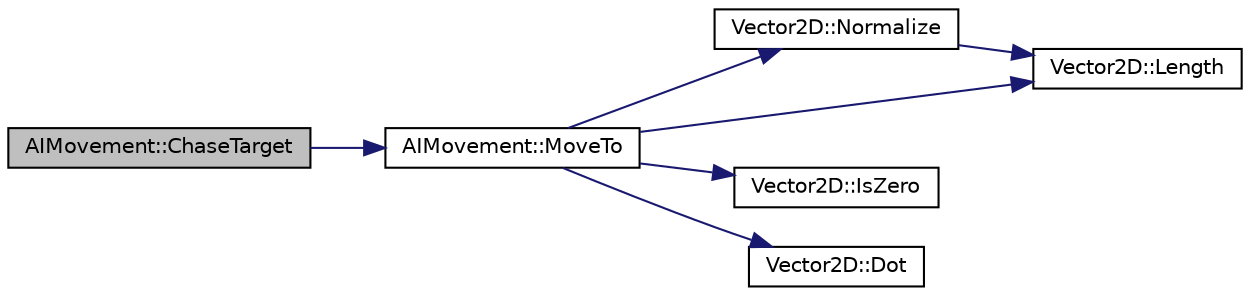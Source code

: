digraph "AIMovement::ChaseTarget"
{
  edge [fontname="Helvetica",fontsize="10",labelfontname="Helvetica",labelfontsize="10"];
  node [fontname="Helvetica",fontsize="10",shape=record];
  rankdir="LR";
  Node1 [label="AIMovement::ChaseTarget",height=0.2,width=0.4,color="black", fillcolor="grey75", style="filled" fontcolor="black"];
  Node1 -> Node2 [color="midnightblue",fontsize="10",style="solid",fontname="Helvetica"];
  Node2 [label="AIMovement::MoveTo",height=0.2,width=0.4,color="black", fillcolor="white", style="filled",URL="$class_a_i_movement.html#a178d27310c51b0b80d73a1aff4f37c09",tooltip="Given the current position and a target, moves the AI object towards the target. "];
  Node2 -> Node3 [color="midnightblue",fontsize="10",style="solid",fontname="Helvetica"];
  Node3 [label="Vector2D::Normalize",height=0.2,width=0.4,color="black", fillcolor="white", style="filled",URL="$struct_vector2_d.html#ac68f4dafca1639747c67c1b01e3a9f28"];
  Node3 -> Node4 [color="midnightblue",fontsize="10",style="solid",fontname="Helvetica"];
  Node4 [label="Vector2D::Length",height=0.2,width=0.4,color="black", fillcolor="white", style="filled",URL="$struct_vector2_d.html#aa0231916feba122df89eb6cd9cf42b02"];
  Node2 -> Node5 [color="midnightblue",fontsize="10",style="solid",fontname="Helvetica"];
  Node5 [label="Vector2D::IsZero",height=0.2,width=0.4,color="black", fillcolor="white", style="filled",URL="$struct_vector2_d.html#a2f54403f6460b53f0923873bd248ab43"];
  Node2 -> Node4 [color="midnightblue",fontsize="10",style="solid",fontname="Helvetica"];
  Node2 -> Node6 [color="midnightblue",fontsize="10",style="solid",fontname="Helvetica"];
  Node6 [label="Vector2D::Dot",height=0.2,width=0.4,color="black", fillcolor="white", style="filled",URL="$struct_vector2_d.html#a83b3a76f8452b8dd9d86599d59090a67"];
}
